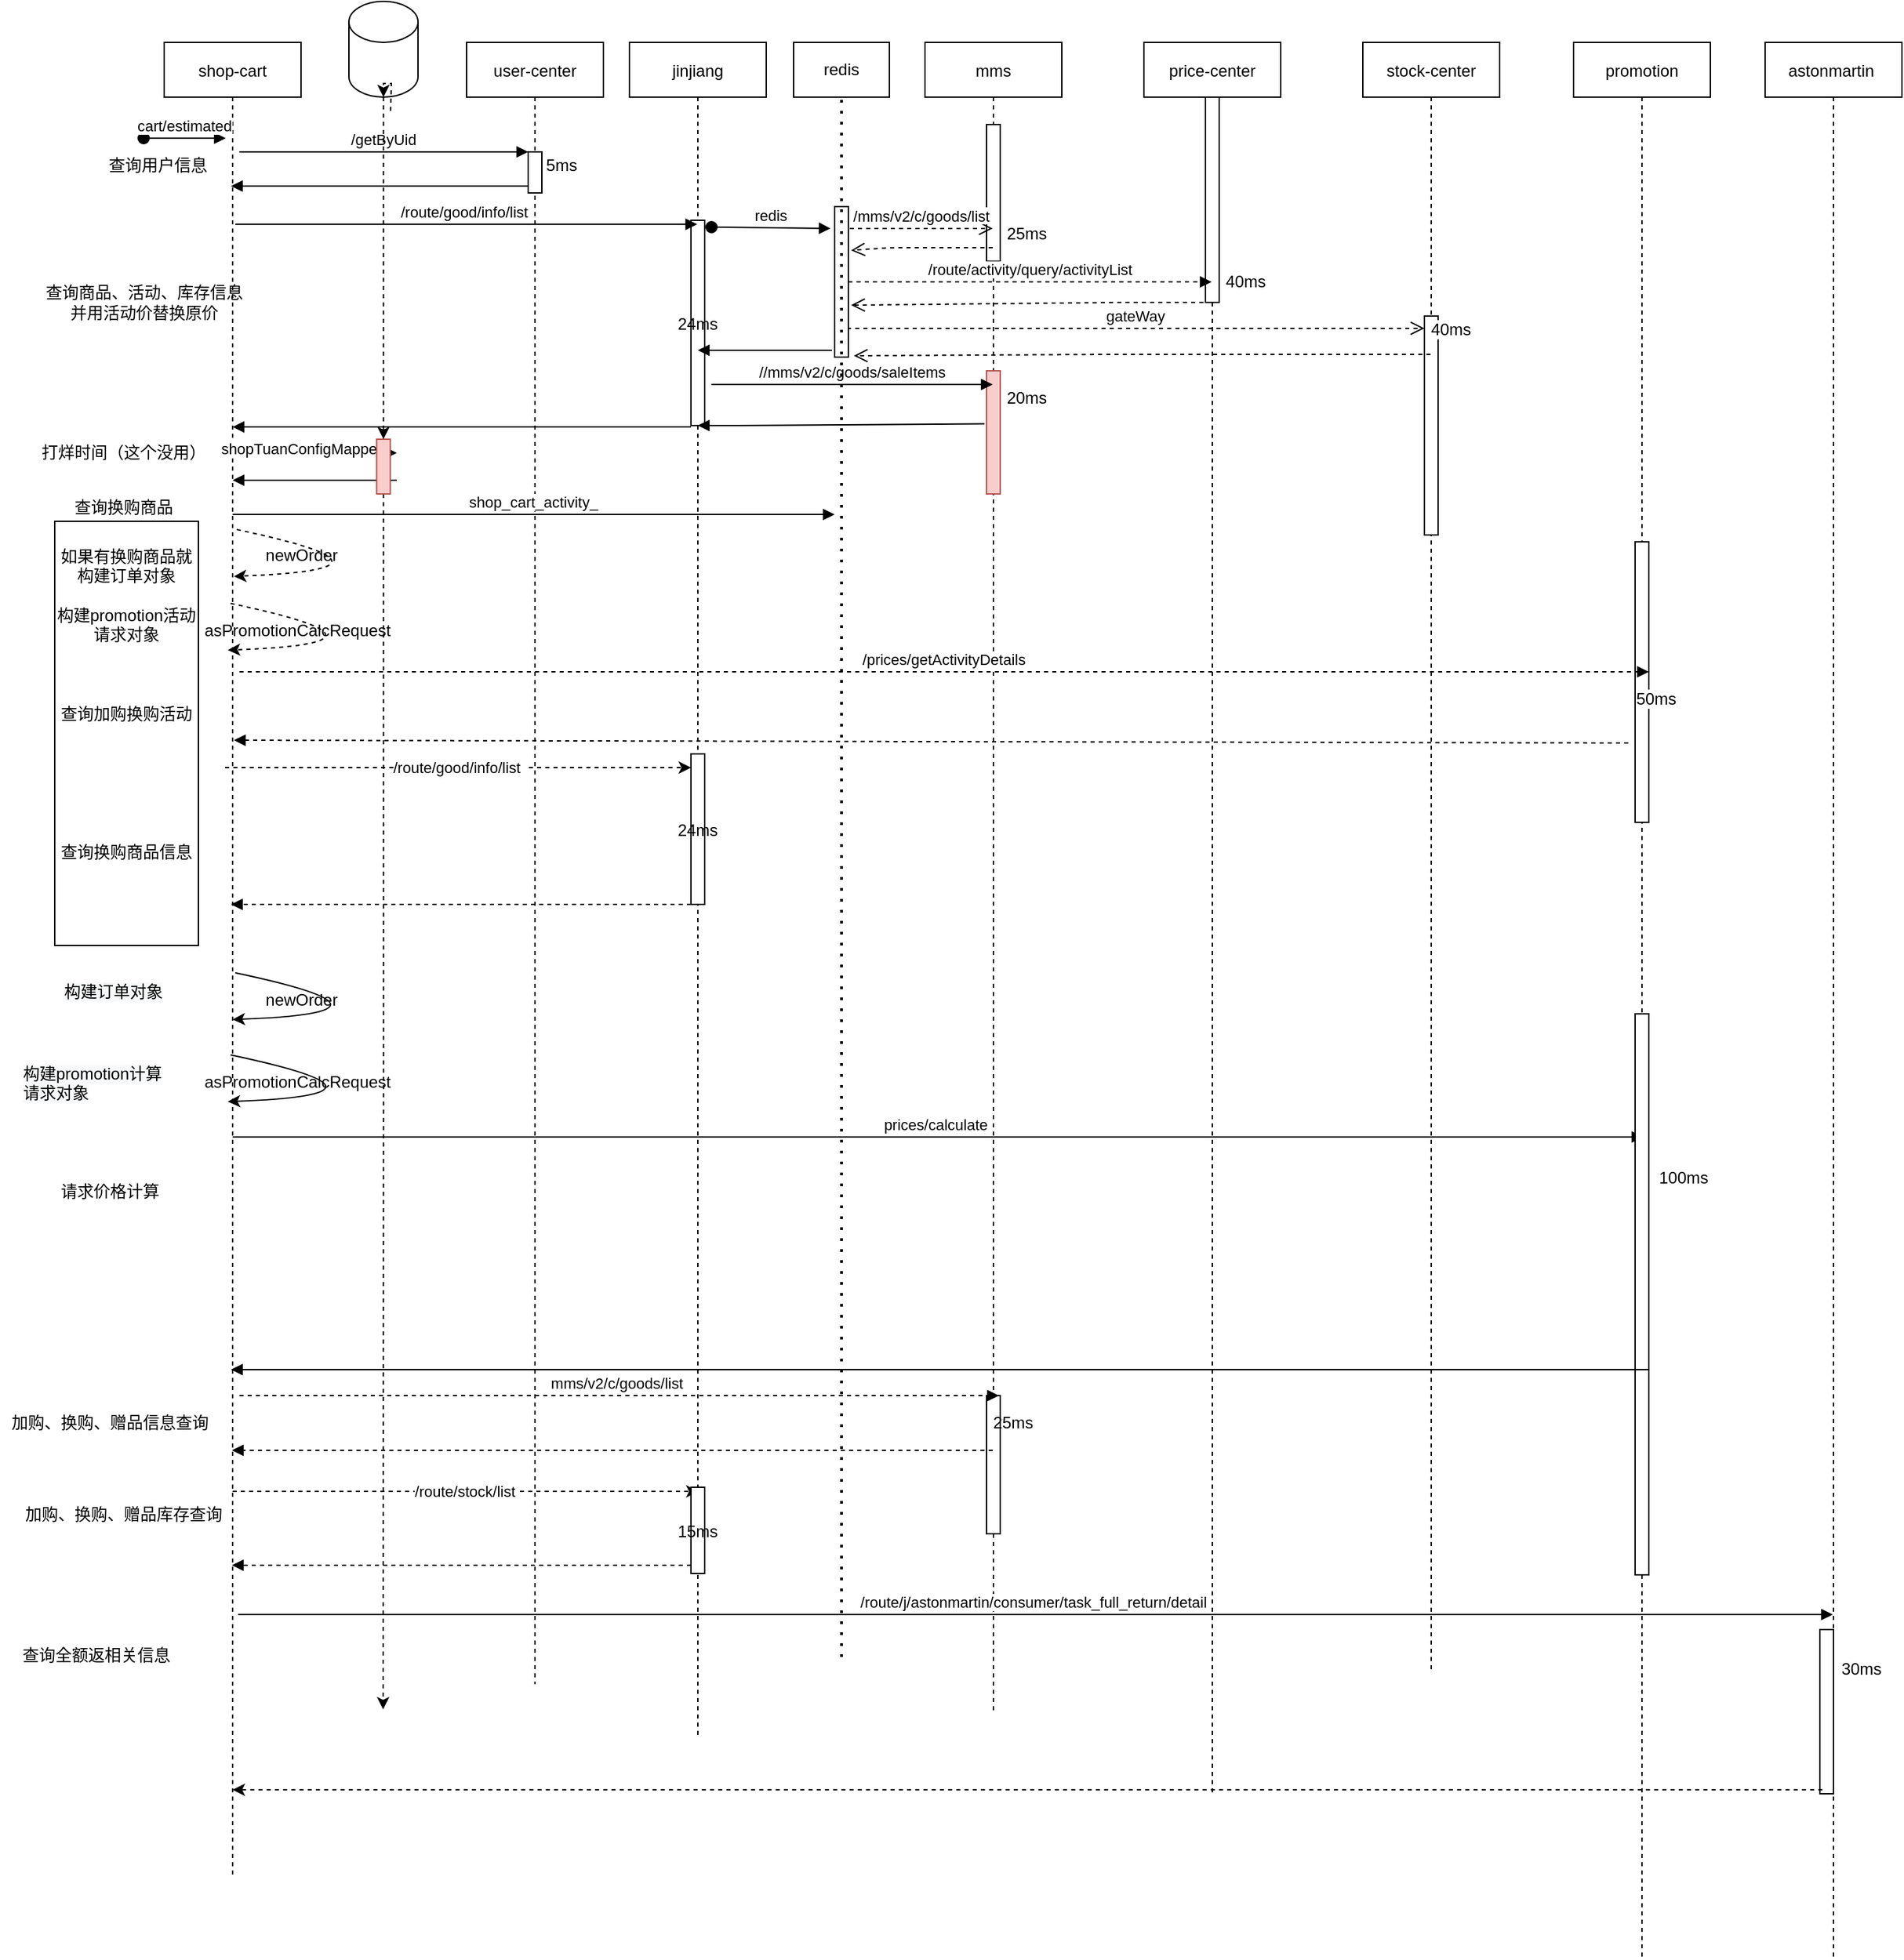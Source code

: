 <mxfile version="14.2.7" type="github">
  <diagram id="kgpKYQtTHZ0yAKxKKP6v" name="Page-1">
    <mxGraphModel dx="1892" dy="1228" grid="1" gridSize="10" guides="1" tooltips="1" connect="1" arrows="1" fold="1" page="1" pageScale="1" pageWidth="850" pageHeight="1100" math="0" shadow="0">
      <root>
        <mxCell id="0" />
        <mxCell id="1" parent="0" />
        <mxCell id="3nuBFxr9cyL0pnOWT2aG-1" value="shop-cart" style="shape=umlLifeline;perimeter=lifelinePerimeter;container=1;collapsible=0;recursiveResize=0;rounded=0;shadow=0;strokeWidth=1;" parent="1" vertex="1">
          <mxGeometry x="120" y="80" width="100" height="1340" as="geometry" />
        </mxCell>
        <mxCell id="3nuBFxr9cyL0pnOWT2aG-3" value="cart/estimated" style="verticalAlign=bottom;startArrow=oval;endArrow=block;startSize=8;shadow=0;strokeWidth=1;" parent="3nuBFxr9cyL0pnOWT2aG-1" edge="1">
          <mxGeometry relative="1" as="geometry">
            <mxPoint x="-15" y="70" as="sourcePoint" />
            <mxPoint x="45" y="70" as="targetPoint" />
          </mxGeometry>
        </mxCell>
        <mxCell id="3nuBFxr9cyL0pnOWT2aG-5" value="user-center" style="shape=umlLifeline;perimeter=lifelinePerimeter;container=1;collapsible=0;recursiveResize=0;rounded=0;shadow=0;strokeWidth=1;" parent="1" vertex="1">
          <mxGeometry x="341" y="80" width="100" height="1200" as="geometry" />
        </mxCell>
        <mxCell id="3nuBFxr9cyL0pnOWT2aG-6" value="" style="points=[];perimeter=orthogonalPerimeter;rounded=0;shadow=0;strokeWidth=1;" parent="3nuBFxr9cyL0pnOWT2aG-5" vertex="1">
          <mxGeometry x="45" y="80" width="10" height="30" as="geometry" />
        </mxCell>
        <mxCell id="3nuBFxr9cyL0pnOWT2aG-8" value="/getByUid" style="verticalAlign=bottom;endArrow=block;entryX=0;entryY=0;shadow=0;strokeWidth=1;" parent="1" target="3nuBFxr9cyL0pnOWT2aG-6" edge="1">
          <mxGeometry relative="1" as="geometry">
            <mxPoint x="175" y="160" as="sourcePoint" />
          </mxGeometry>
        </mxCell>
        <mxCell id="3nuBFxr9cyL0pnOWT2aG-9" value="" style="verticalAlign=bottom;endArrow=block;shadow=0;strokeWidth=1;" parent="1" edge="1">
          <mxGeometry relative="1" as="geometry">
            <mxPoint x="386" y="185" as="sourcePoint" />
            <mxPoint x="168.833" y="185" as="targetPoint" />
          </mxGeometry>
        </mxCell>
        <mxCell id="YWAVucUWXaYQgddrqx2p-1" value="jinjiang" style="shape=umlLifeline;perimeter=lifelinePerimeter;container=1;collapsible=0;recursiveResize=0;rounded=0;shadow=0;strokeWidth=1;" vertex="1" parent="1">
          <mxGeometry x="460" y="80" width="100" height="1240" as="geometry" />
        </mxCell>
        <mxCell id="YWAVucUWXaYQgddrqx2p-2" value="24ms" style="points=[];perimeter=orthogonalPerimeter;rounded=0;shadow=0;strokeWidth=1;" vertex="1" parent="YWAVucUWXaYQgddrqx2p-1">
          <mxGeometry x="45" y="130" width="10" height="150" as="geometry" />
        </mxCell>
        <mxCell id="YWAVucUWXaYQgddrqx2p-13" value="redis" style="verticalAlign=bottom;startArrow=oval;endArrow=block;startSize=8;shadow=0;strokeWidth=1;entryX=-0.3;entryY=0.145;entryDx=0;entryDy=0;entryPerimeter=0;" edge="1" parent="YWAVucUWXaYQgddrqx2p-1" target="YWAVucUWXaYQgddrqx2p-12">
          <mxGeometry relative="1" as="geometry">
            <mxPoint x="60" y="135" as="sourcePoint" />
            <mxPoint x="108" y="135" as="targetPoint" />
          </mxGeometry>
        </mxCell>
        <mxCell id="YWAVucUWXaYQgddrqx2p-5" value="/route/good/info/list " style="verticalAlign=bottom;endArrow=block;shadow=0;strokeWidth=1;exitX=0.52;exitY=0.23;exitDx=0;exitDy=0;exitPerimeter=0;" edge="1" parent="1">
          <mxGeometry relative="1" as="geometry">
            <mxPoint x="172" y="212.9" as="sourcePoint" />
            <mxPoint x="509.5" y="212.9" as="targetPoint" />
          </mxGeometry>
        </mxCell>
        <mxCell id="YWAVucUWXaYQgddrqx2p-6" value="" style="verticalAlign=bottom;endArrow=block;shadow=0;strokeWidth=1;exitX=0;exitY=1.007;exitDx=0;exitDy=0;exitPerimeter=0;" edge="1" parent="1" source="YWAVucUWXaYQgddrqx2p-2" target="3nuBFxr9cyL0pnOWT2aG-1">
          <mxGeometry relative="1" as="geometry">
            <mxPoint x="505.5" y="300" as="sourcePoint" />
            <mxPoint x="330" y="300" as="targetPoint" />
          </mxGeometry>
        </mxCell>
        <mxCell id="YWAVucUWXaYQgddrqx2p-8" value="mms" style="shape=umlLifeline;perimeter=lifelinePerimeter;container=1;collapsible=0;recursiveResize=0;rounded=0;shadow=0;strokeWidth=1;" vertex="1" parent="1">
          <mxGeometry x="676" y="80" width="100" height="1220" as="geometry" />
        </mxCell>
        <mxCell id="YWAVucUWXaYQgddrqx2p-9" value="" style="points=[];perimeter=orthogonalPerimeter;rounded=0;shadow=0;strokeWidth=1;" vertex="1" parent="YWAVucUWXaYQgddrqx2p-8">
          <mxGeometry x="45" y="60" width="10" height="100" as="geometry" />
        </mxCell>
        <mxCell id="YWAVucUWXaYQgddrqx2p-19" value="" style="points=[];perimeter=orthogonalPerimeter;rounded=0;shadow=0;strokeWidth=1;fillColor=#f8cecc;strokeColor=#b85450;" vertex="1" parent="YWAVucUWXaYQgddrqx2p-8">
          <mxGeometry x="45" y="240" width="10" height="90" as="geometry" />
        </mxCell>
        <mxCell id="YWAVucUWXaYQgddrqx2p-75" value="" style="points=[];perimeter=orthogonalPerimeter;rounded=0;shadow=0;strokeWidth=1;" vertex="1" parent="YWAVucUWXaYQgddrqx2p-8">
          <mxGeometry x="45" y="989" width="10" height="101" as="geometry" />
        </mxCell>
        <mxCell id="YWAVucUWXaYQgddrqx2p-15" value="/mms/v2/c/goods/list" style="verticalAlign=bottom;endArrow=open;dashed=1;endSize=8;shadow=0;strokeWidth=1;exitX=1.1;exitY=0.145;exitDx=0;exitDy=0;exitPerimeter=0;" edge="1" parent="1" source="YWAVucUWXaYQgddrqx2p-12" target="YWAVucUWXaYQgddrqx2p-8">
          <mxGeometry relative="1" as="geometry">
            <mxPoint x="679.5" y="214.5" as="targetPoint" />
            <mxPoint x="580" y="214.5" as="sourcePoint" />
          </mxGeometry>
        </mxCell>
        <mxCell id="YWAVucUWXaYQgddrqx2p-16" value="" style="verticalAlign=bottom;endArrow=block;shadow=0;strokeWidth=1;" edge="1" parent="1">
          <mxGeometry relative="1" as="geometry">
            <mxPoint x="608" y="305" as="sourcePoint" />
            <mxPoint x="510" y="305" as="targetPoint" />
          </mxGeometry>
        </mxCell>
        <mxCell id="YWAVucUWXaYQgddrqx2p-20" value="//mms/v2/c/goods/saleItems" style="verticalAlign=bottom;endArrow=block;shadow=0;strokeWidth=1;" edge="1" parent="1" target="YWAVucUWXaYQgddrqx2p-8">
          <mxGeometry relative="1" as="geometry">
            <mxPoint x="520" y="330" as="sourcePoint" />
            <mxPoint x="674.75" y="330" as="targetPoint" />
            <Array as="points">
              <mxPoint x="590" y="330" />
            </Array>
          </mxGeometry>
        </mxCell>
        <mxCell id="YWAVucUWXaYQgddrqx2p-21" value="" style="verticalAlign=bottom;endArrow=block;shadow=0;strokeWidth=1;exitX=-0.15;exitY=0.43;exitDx=0;exitDy=0;exitPerimeter=0;" edge="1" parent="1" source="YWAVucUWXaYQgddrqx2p-19" target="YWAVucUWXaYQgddrqx2p-1">
          <mxGeometry relative="1" as="geometry">
            <mxPoint x="670" y="290" as="sourcePoint" />
            <mxPoint x="620" y="290" as="targetPoint" />
            <Array as="points">
              <mxPoint x="550" y="360" />
            </Array>
          </mxGeometry>
        </mxCell>
        <mxCell id="YWAVucUWXaYQgddrqx2p-22" value="price-center" style="shape=umlLifeline;perimeter=lifelinePerimeter;container=1;collapsible=0;recursiveResize=0;rounded=0;shadow=0;strokeWidth=1;" vertex="1" parent="1">
          <mxGeometry x="836" y="80" width="100" height="1280" as="geometry" />
        </mxCell>
        <mxCell id="YWAVucUWXaYQgddrqx2p-23" value="" style="points=[];perimeter=orthogonalPerimeter;rounded=0;shadow=0;strokeWidth=1;" vertex="1" parent="YWAVucUWXaYQgddrqx2p-22">
          <mxGeometry x="45" y="40" width="10" height="150" as="geometry" />
        </mxCell>
        <mxCell id="YWAVucUWXaYQgddrqx2p-24" value="/route/activity/query/activityList" style="verticalAlign=bottom;endArrow=block;shadow=0;strokeWidth=1;dashed=1;" edge="1" parent="1" source="YWAVucUWXaYQgddrqx2p-12" target="YWAVucUWXaYQgddrqx2p-22">
          <mxGeometry relative="1" as="geometry">
            <mxPoint x="583" y="250" as="sourcePoint" />
            <mxPoint x="839.5" y="250" as="targetPoint" />
          </mxGeometry>
        </mxCell>
        <mxCell id="YWAVucUWXaYQgddrqx2p-26" value="" style="verticalAlign=bottom;endArrow=open;dashed=1;endSize=8;shadow=0;strokeWidth=1;entryX=1.2;entryY=0.291;entryDx=0;entryDy=0;entryPerimeter=0;" edge="1" parent="1" source="YWAVucUWXaYQgddrqx2p-8" target="YWAVucUWXaYQgddrqx2p-12">
          <mxGeometry relative="1" as="geometry">
            <mxPoint x="580" y="230" as="targetPoint" />
            <mxPoint x="672" y="230" as="sourcePoint" />
            <Array as="points">
              <mxPoint x="650" y="230" />
            </Array>
          </mxGeometry>
        </mxCell>
        <mxCell id="YWAVucUWXaYQgddrqx2p-27" value="" style="verticalAlign=bottom;endArrow=open;dashed=1;endSize=8;shadow=0;strokeWidth=1;entryX=1.2;entryY=0.655;entryDx=0;entryDy=0;entryPerimeter=0;" edge="1" parent="1" source="YWAVucUWXaYQgddrqx2p-22" target="YWAVucUWXaYQgddrqx2p-12">
          <mxGeometry relative="1" as="geometry">
            <mxPoint x="750" y="270" as="targetPoint" />
            <mxPoint x="842" y="270" as="sourcePoint" />
            <Array as="points">
              <mxPoint x="820" y="270" />
            </Array>
          </mxGeometry>
        </mxCell>
        <mxCell id="YWAVucUWXaYQgddrqx2p-28" value="stock-center" style="shape=umlLifeline;perimeter=lifelinePerimeter;container=1;collapsible=0;recursiveResize=0;rounded=0;shadow=0;strokeWidth=1;" vertex="1" parent="1">
          <mxGeometry x="996" y="80" width="100" height="1190" as="geometry" />
        </mxCell>
        <mxCell id="YWAVucUWXaYQgddrqx2p-30" value="" style="verticalAlign=bottom;endArrow=open;dashed=1;endSize=8;shadow=0;strokeWidth=1;" edge="1" parent="1" source="YWAVucUWXaYQgddrqx2p-29" target="YWAVucUWXaYQgddrqx2p-28">
          <mxGeometry relative="1" as="geometry">
            <mxPoint x="725.5" y="290" as="targetPoint" />
            <mxPoint x="626" y="290" as="sourcePoint" />
          </mxGeometry>
        </mxCell>
        <mxCell id="YWAVucUWXaYQgddrqx2p-29" value="" style="points=[];perimeter=orthogonalPerimeter;rounded=0;shadow=0;strokeWidth=1;" vertex="1" parent="1">
          <mxGeometry x="1041" y="280" width="10" height="160" as="geometry" />
        </mxCell>
        <mxCell id="YWAVucUWXaYQgddrqx2p-31" value="gateWay" style="verticalAlign=bottom;endArrow=open;dashed=1;endSize=8;shadow=0;strokeWidth=1;exitX=0.9;exitY=0.809;exitDx=0;exitDy=0;exitPerimeter=0;" edge="1" parent="1" source="YWAVucUWXaYQgddrqx2p-12" target="YWAVucUWXaYQgddrqx2p-29">
          <mxGeometry relative="1" as="geometry">
            <mxPoint x="999.5" y="290" as="targetPoint" />
            <mxPoint x="580" y="290" as="sourcePoint" />
          </mxGeometry>
        </mxCell>
        <mxCell id="YWAVucUWXaYQgddrqx2p-32" value="" style="verticalAlign=bottom;endArrow=open;dashed=1;endSize=8;shadow=0;strokeWidth=1;entryX=1.4;entryY=0.991;entryDx=0;entryDy=0;entryPerimeter=0;" edge="1" parent="1" source="YWAVucUWXaYQgddrqx2p-28" target="YWAVucUWXaYQgddrqx2p-12">
          <mxGeometry relative="1" as="geometry">
            <mxPoint x="580" y="310.0" as="targetPoint" />
            <mxPoint x="840" y="307.95" as="sourcePoint" />
            <Array as="points">
              <mxPoint x="818" y="307.95" />
            </Array>
          </mxGeometry>
        </mxCell>
        <mxCell id="YWAVucUWXaYQgddrqx2p-12" value="" style="points=[];perimeter=orthogonalPerimeter;rounded=0;shadow=0;strokeWidth=1;" vertex="1" parent="1">
          <mxGeometry x="610" y="200" width="10" height="110" as="geometry" />
        </mxCell>
        <mxCell id="YWAVucUWXaYQgddrqx2p-36" value="redis" style="whiteSpace=wrap;html=1;" vertex="1" parent="1">
          <mxGeometry x="580" y="80" width="70" height="40" as="geometry" />
        </mxCell>
        <mxCell id="YWAVucUWXaYQgddrqx2p-37" value="" style="endArrow=none;dashed=1;html=1;dashPattern=1 3;strokeWidth=2;entryX=0.5;entryY=1;entryDx=0;entryDy=0;" edge="1" parent="1" target="YWAVucUWXaYQgddrqx2p-36">
          <mxGeometry width="50" height="50" relative="1" as="geometry">
            <mxPoint x="615" y="1260" as="sourcePoint" />
            <mxPoint x="550" y="250" as="targetPoint" />
          </mxGeometry>
        </mxCell>
        <mxCell id="YWAVucUWXaYQgddrqx2p-38" value="shop_cart_activity_" style="verticalAlign=bottom;endArrow=block;shadow=0;strokeWidth=1;" edge="1" parent="1">
          <mxGeometry relative="1" as="geometry">
            <mxPoint x="170" y="425" as="sourcePoint" />
            <mxPoint x="610" y="425" as="targetPoint" />
          </mxGeometry>
        </mxCell>
        <mxCell id="YWAVucUWXaYQgddrqx2p-39" value="" style="curved=1;endArrow=classic;html=1;dashed=1;exitX=0.53;exitY=0.609;exitDx=0;exitDy=0;exitPerimeter=0;entryX=0.51;entryY=0.67;entryDx=0;entryDy=0;entryPerimeter=0;" edge="1" parent="1">
          <mxGeometry width="50" height="50" relative="1" as="geometry">
            <mxPoint x="173" y="436.04" as="sourcePoint" />
            <mxPoint x="171" y="470.2" as="targetPoint" />
            <Array as="points">
              <mxPoint x="310" y="465" />
            </Array>
          </mxGeometry>
        </mxCell>
        <mxCell id="YWAVucUWXaYQgddrqx2p-40" value="&lt;div&gt;newOrder&lt;/div&gt;" style="text;html=1;align=center;verticalAlign=middle;resizable=0;points=[];autosize=1;" vertex="1" parent="1">
          <mxGeometry x="185" y="445" width="70" height="20" as="geometry" />
        </mxCell>
        <mxCell id="YWAVucUWXaYQgddrqx2p-41" value="" style="curved=1;endArrow=classic;html=1;dashed=1;exitX=0.53;exitY=0.609;exitDx=0;exitDy=0;exitPerimeter=0;entryX=0.51;entryY=0.67;entryDx=0;entryDy=0;entryPerimeter=0;" edge="1" parent="1">
          <mxGeometry width="50" height="50" relative="1" as="geometry">
            <mxPoint x="168.5" y="490.0" as="sourcePoint" />
            <mxPoint x="166.5" y="524.16" as="targetPoint" />
            <Array as="points">
              <mxPoint x="305.5" y="518.96" />
            </Array>
          </mxGeometry>
        </mxCell>
        <mxCell id="YWAVucUWXaYQgddrqx2p-42" value="&lt;div&gt;asPromotionCalcRequest&lt;/div&gt;" style="text;html=1;align=center;verticalAlign=middle;resizable=0;points=[];autosize=1;" vertex="1" parent="1">
          <mxGeometry x="141.5" y="500" width="150" height="20" as="geometry" />
        </mxCell>
        <mxCell id="YWAVucUWXaYQgddrqx2p-43" value="promotion" style="shape=umlLifeline;perimeter=lifelinePerimeter;container=1;collapsible=0;recursiveResize=0;rounded=0;shadow=0;strokeWidth=1;" vertex="1" parent="1">
          <mxGeometry x="1150" y="80" width="100" height="1400" as="geometry" />
        </mxCell>
        <mxCell id="YWAVucUWXaYQgddrqx2p-45" value="" style="points=[];perimeter=orthogonalPerimeter;rounded=0;shadow=0;strokeWidth=1;" vertex="1" parent="YWAVucUWXaYQgddrqx2p-43">
          <mxGeometry x="45" y="365" width="10" height="205" as="geometry" />
        </mxCell>
        <mxCell id="YWAVucUWXaYQgddrqx2p-48" value="/prices/getActivityDetails" style="verticalAlign=bottom;endArrow=block;shadow=0;strokeWidth=1;dashed=1;" edge="1" parent="1">
          <mxGeometry relative="1" as="geometry">
            <mxPoint x="175" y="540" as="sourcePoint" />
            <mxPoint x="1205" y="540" as="targetPoint" />
          </mxGeometry>
        </mxCell>
        <mxCell id="YWAVucUWXaYQgddrqx2p-51" style="edgeStyle=orthogonalEdgeStyle;rounded=0;orthogonalLoop=1;jettySize=auto;html=1;dashed=1;exitX=0.5;exitY=1;exitDx=0;exitDy=0;" edge="1" parent="1" source="YWAVucUWXaYQgddrqx2p-57">
          <mxGeometry relative="1" as="geometry">
            <mxPoint x="280" y="1298.333" as="targetPoint" />
            <mxPoint x="295" y="310" as="sourcePoint" />
          </mxGeometry>
        </mxCell>
        <mxCell id="YWAVucUWXaYQgddrqx2p-52" value="" style="endArrow=classic;html=1;" edge="1" parent="1" source="3nuBFxr9cyL0pnOWT2aG-1">
          <mxGeometry width="50" height="50" relative="1" as="geometry">
            <mxPoint x="310" y="430" as="sourcePoint" />
            <mxPoint x="290" y="380" as="targetPoint" />
          </mxGeometry>
        </mxCell>
        <mxCell id="YWAVucUWXaYQgddrqx2p-87" value="shopTuanConfigMapper" style="edgeLabel;html=1;align=center;verticalAlign=middle;resizable=0;points=[];" vertex="1" connectable="0" parent="YWAVucUWXaYQgddrqx2p-52">
          <mxGeometry x="-0.166" y="3" relative="1" as="geometry">
            <mxPoint as="offset" />
          </mxGeometry>
        </mxCell>
        <mxCell id="YWAVucUWXaYQgddrqx2p-53" value="" style="verticalAlign=bottom;endArrow=block;shadow=0;strokeWidth=1;" edge="1" parent="1">
          <mxGeometry relative="1" as="geometry">
            <mxPoint x="290" y="400" as="sourcePoint" />
            <mxPoint x="170" y="400.0" as="targetPoint" />
          </mxGeometry>
        </mxCell>
        <mxCell id="YWAVucUWXaYQgddrqx2p-54" value="" style="shape=cylinder3;whiteSpace=wrap;html=1;boundedLbl=1;backgroundOutline=1;size=15;" vertex="1" parent="1">
          <mxGeometry x="255" y="50" width="50.5" height="70" as="geometry" />
        </mxCell>
        <mxCell id="YWAVucUWXaYQgddrqx2p-55" style="edgeStyle=orthogonalEdgeStyle;rounded=0;orthogonalLoop=1;jettySize=auto;html=1;dashed=1;exitX=0.5;exitY=1;exitDx=0;exitDy=0;" edge="1" parent="1" target="YWAVucUWXaYQgddrqx2p-54">
          <mxGeometry relative="1" as="geometry">
            <mxPoint x="286" y="820" as="targetPoint" />
            <mxPoint x="285.5" y="130" as="sourcePoint" />
          </mxGeometry>
        </mxCell>
        <mxCell id="YWAVucUWXaYQgddrqx2p-57" value="" style="rounded=0;whiteSpace=wrap;html=1;fillColor=#f8cecc;strokeColor=#b85450;" vertex="1" parent="1">
          <mxGeometry x="275.25" y="370" width="10" height="40" as="geometry" />
        </mxCell>
        <mxCell id="YWAVucUWXaYQgddrqx2p-58" style="edgeStyle=orthogonalEdgeStyle;rounded=0;orthogonalLoop=1;jettySize=auto;html=1;dashed=1;exitX=0.5;exitY=1;exitDx=0;exitDy=0;" edge="1" parent="1" source="YWAVucUWXaYQgddrqx2p-54" target="YWAVucUWXaYQgddrqx2p-57">
          <mxGeometry relative="1" as="geometry">
            <mxPoint x="280" y="820" as="targetPoint" />
            <mxPoint x="280.25" y="120" as="sourcePoint" />
          </mxGeometry>
        </mxCell>
        <mxCell id="YWAVucUWXaYQgddrqx2p-60" value="" style="verticalAlign=bottom;endArrow=block;shadow=0;strokeWidth=1;dashed=1;" edge="1" parent="1">
          <mxGeometry relative="1" as="geometry">
            <mxPoint x="1190" y="592" as="sourcePoint" />
            <mxPoint x="171" y="590" as="targetPoint" />
          </mxGeometry>
        </mxCell>
        <mxCell id="YWAVucUWXaYQgddrqx2p-63" value="" style="curved=1;endArrow=classic;html=1;exitX=0.53;exitY=0.609;exitDx=0;exitDy=0;exitPerimeter=0;entryX=0.51;entryY=0.67;entryDx=0;entryDy=0;entryPerimeter=0;" edge="1" parent="1">
          <mxGeometry width="50" height="50" relative="1" as="geometry">
            <mxPoint x="172" y="760" as="sourcePoint" />
            <mxPoint x="170" y="794.16" as="targetPoint" />
            <Array as="points">
              <mxPoint x="309" y="788.96" />
            </Array>
          </mxGeometry>
        </mxCell>
        <mxCell id="YWAVucUWXaYQgddrqx2p-66" value="newOrder" style="text;html=1;align=center;verticalAlign=middle;resizable=0;points=[];autosize=1;" vertex="1" parent="1">
          <mxGeometry x="185" y="770" width="70" height="20" as="geometry" />
        </mxCell>
        <mxCell id="YWAVucUWXaYQgddrqx2p-67" value="" style="curved=1;endArrow=classic;html=1;exitX=0.53;exitY=0.609;exitDx=0;exitDy=0;exitPerimeter=0;entryX=0.51;entryY=0.67;entryDx=0;entryDy=0;entryPerimeter=0;" edge="1" parent="1">
          <mxGeometry width="50" height="50" relative="1" as="geometry">
            <mxPoint x="168.5" y="820" as="sourcePoint" />
            <mxPoint x="166.5" y="854.16" as="targetPoint" />
            <Array as="points">
              <mxPoint x="305.5" y="848.96" />
            </Array>
          </mxGeometry>
        </mxCell>
        <mxCell id="YWAVucUWXaYQgddrqx2p-68" value="&lt;div&gt;asPromotionCalcRequest&lt;/div&gt;" style="text;html=1;align=center;verticalAlign=middle;resizable=0;points=[];autosize=1;" vertex="1" parent="1">
          <mxGeometry x="141.5" y="830" width="150" height="20" as="geometry" />
        </mxCell>
        <mxCell id="YWAVucUWXaYQgddrqx2p-69" value="&lt;span style=&quot;font-size: 11px&quot;&gt;/route/good/info/list&amp;nbsp;&lt;/span&gt;" style="endArrow=classic;html=1;dashed=1;" edge="1" parent="1">
          <mxGeometry width="50" height="50" relative="1" as="geometry">
            <mxPoint x="164.5" y="610" as="sourcePoint" />
            <mxPoint x="505" y="610" as="targetPoint" />
          </mxGeometry>
        </mxCell>
        <mxCell id="YWAVucUWXaYQgddrqx2p-70" value="prices/calculate " style="verticalAlign=bottom;endArrow=block;shadow=0;strokeWidth=1;" edge="1" parent="1">
          <mxGeometry relative="1" as="geometry">
            <mxPoint x="170" y="880" as="sourcePoint" />
            <mxPoint x="1201" y="880" as="targetPoint" />
          </mxGeometry>
        </mxCell>
        <mxCell id="YWAVucUWXaYQgddrqx2p-71" value="" style="points=[];perimeter=orthogonalPerimeter;rounded=0;shadow=0;strokeWidth=1;" vertex="1" parent="1">
          <mxGeometry x="1195" y="790" width="10" height="410" as="geometry" />
        </mxCell>
        <mxCell id="YWAVucUWXaYQgddrqx2p-73" value="" style="verticalAlign=bottom;endArrow=block;shadow=0;strokeWidth=1;exitX=0.2;exitY=1;exitDx=0;exitDy=0;exitPerimeter=0;" edge="1" parent="1">
          <mxGeometry relative="1" as="geometry">
            <mxPoint x="1205" y="1050" as="sourcePoint" />
            <mxPoint x="168.833" y="1050" as="targetPoint" />
            <Array as="points">
              <mxPoint x="1032" y="1050" />
            </Array>
          </mxGeometry>
        </mxCell>
        <mxCell id="YWAVucUWXaYQgddrqx2p-74" value="mms/v2/c/goods/list " style="verticalAlign=bottom;endArrow=block;shadow=0;strokeWidth=1;dashed=1;" edge="1" parent="1">
          <mxGeometry relative="1" as="geometry">
            <mxPoint x="175" y="1069" as="sourcePoint" />
            <mxPoint x="730" y="1069" as="targetPoint" />
          </mxGeometry>
        </mxCell>
        <mxCell id="YWAVucUWXaYQgddrqx2p-76" value="" style="verticalAlign=bottom;endArrow=block;shadow=0;strokeWidth=1;dashed=1;" edge="1" parent="1">
          <mxGeometry relative="1" as="geometry">
            <mxPoint x="725.5" y="1109" as="sourcePoint" />
            <mxPoint x="169.5" y="1109" as="targetPoint" />
          </mxGeometry>
        </mxCell>
        <mxCell id="YWAVucUWXaYQgddrqx2p-77" value="&lt;span style=&quot;font-size: 11px&quot;&gt;/route/stock/list&amp;nbsp;&lt;/span&gt;" style="endArrow=classic;html=1;dashed=1;" edge="1" parent="1">
          <mxGeometry width="50" height="50" relative="1" as="geometry">
            <mxPoint x="170" y="1139" as="sourcePoint" />
            <mxPoint x="510.5" y="1139" as="targetPoint" />
          </mxGeometry>
        </mxCell>
        <mxCell id="YWAVucUWXaYQgddrqx2p-78" value="15ms" style="points=[];perimeter=orthogonalPerimeter;rounded=0;shadow=0;strokeWidth=1;" vertex="1" parent="1">
          <mxGeometry x="505" y="1136" width="10" height="63" as="geometry" />
        </mxCell>
        <mxCell id="YWAVucUWXaYQgddrqx2p-80" value="" style="verticalAlign=bottom;endArrow=block;shadow=0;strokeWidth=1;exitX=0;exitY=1.007;exitDx=0;exitDy=0;exitPerimeter=0;dashed=1;" edge="1" parent="1">
          <mxGeometry relative="1" as="geometry">
            <mxPoint x="505" y="1193" as="sourcePoint" />
            <mxPoint x="169.5" y="1193" as="targetPoint" />
          </mxGeometry>
        </mxCell>
        <mxCell id="YWAVucUWXaYQgddrqx2p-81" value="24ms" style="points=[];perimeter=orthogonalPerimeter;rounded=0;shadow=0;strokeWidth=1;" vertex="1" parent="1">
          <mxGeometry x="505" y="600" width="10" height="110" as="geometry" />
        </mxCell>
        <mxCell id="YWAVucUWXaYQgddrqx2p-83" value="" style="verticalAlign=bottom;endArrow=block;shadow=0;strokeWidth=1;exitX=0;exitY=1.007;exitDx=0;exitDy=0;exitPerimeter=0;dashed=1;" edge="1" parent="1">
          <mxGeometry relative="1" as="geometry">
            <mxPoint x="505" y="710" as="sourcePoint" />
            <mxPoint x="168.833" y="710" as="targetPoint" />
          </mxGeometry>
        </mxCell>
        <mxCell id="YWAVucUWXaYQgddrqx2p-85" value="查询用户信息" style="text;html=1;align=center;verticalAlign=middle;resizable=0;points=[];autosize=1;" vertex="1" parent="1">
          <mxGeometry x="70" y="160" width="90" height="20" as="geometry" />
        </mxCell>
        <mxCell id="YWAVucUWXaYQgddrqx2p-86" value="查询商品、活动、库存信息&lt;br&gt;并用活动价替换原价" style="text;html=1;align=center;verticalAlign=middle;resizable=0;points=[];autosize=1;" vertex="1" parent="1">
          <mxGeometry x="25" y="255" width="160" height="30" as="geometry" />
        </mxCell>
        <mxCell id="YWAVucUWXaYQgddrqx2p-88" value="打烊时间（这个没用）" style="text;html=1;align=center;verticalAlign=middle;resizable=0;points=[];autosize=1;" vertex="1" parent="1">
          <mxGeometry x="20" y="370" width="140" height="20" as="geometry" />
        </mxCell>
        <mxCell id="YWAVucUWXaYQgddrqx2p-89" value="查询换购商品" style="text;html=1;align=center;verticalAlign=middle;resizable=0;points=[];autosize=1;" vertex="1" parent="1">
          <mxGeometry x="45" y="410" width="90" height="20" as="geometry" />
        </mxCell>
        <mxCell id="YWAVucUWXaYQgddrqx2p-93" value="如果有换购商品就构建订单对象&lt;br&gt;&lt;br&gt;构建promotion活动请求对象&lt;br&gt;&lt;br&gt;&lt;br&gt;&lt;br&gt;查询加购换购活动&lt;br&gt;&lt;br&gt;&lt;br&gt;&lt;br&gt;&lt;br&gt;&lt;br&gt;&lt;br&gt;查询换购商品信息&lt;br&gt;&lt;br&gt;&lt;br&gt;&lt;br&gt;" style="rounded=0;whiteSpace=wrap;html=1;" vertex="1" parent="1">
          <mxGeometry x="40" y="430" width="105" height="310" as="geometry" />
        </mxCell>
        <mxCell id="YWAVucUWXaYQgddrqx2p-95" value="astonmartin " style="shape=umlLifeline;perimeter=lifelinePerimeter;container=1;collapsible=0;recursiveResize=0;rounded=0;shadow=0;strokeWidth=1;" vertex="1" parent="1">
          <mxGeometry x="1290" y="80" width="100" height="1400" as="geometry" />
        </mxCell>
        <mxCell id="YWAVucUWXaYQgddrqx2p-97" value="" style="points=[];perimeter=orthogonalPerimeter;rounded=0;shadow=0;strokeWidth=1;" vertex="1" parent="YWAVucUWXaYQgddrqx2p-95">
          <mxGeometry x="40" y="1160" width="10" height="120" as="geometry" />
        </mxCell>
        <mxCell id="YWAVucUWXaYQgddrqx2p-96" value="/route/j/astonmartin/consumer/task_full_return/detail " style="verticalAlign=bottom;endArrow=block;shadow=0;strokeWidth=1;" edge="1" parent="1">
          <mxGeometry relative="1" as="geometry">
            <mxPoint x="174" y="1229" as="sourcePoint" />
            <mxPoint x="1339.5" y="1229" as="targetPoint" />
          </mxGeometry>
        </mxCell>
        <mxCell id="YWAVucUWXaYQgddrqx2p-100" value="&lt;meta charset=&quot;utf-8&quot;&gt;&lt;span style=&quot;color: rgb(0, 0, 0); font-family: helvetica; font-size: 12px; font-style: normal; font-weight: 400; letter-spacing: normal; text-align: center; text-indent: 0px; text-transform: none; word-spacing: 0px; background-color: rgb(248, 249, 250); display: inline; float: none;&quot;&gt;构建订单对象&lt;/span&gt;" style="text;whiteSpace=wrap;html=1;" vertex="1" parent="1">
          <mxGeometry x="45" y="760" width="100" height="30" as="geometry" />
        </mxCell>
        <mxCell id="YWAVucUWXaYQgddrqx2p-101" value="&lt;span style=&quot;color: rgb(0 , 0 , 0) ; font-family: &amp;#34;helvetica&amp;#34; ; font-size: 12px ; font-style: normal ; font-weight: 400 ; letter-spacing: normal ; text-align: center ; text-indent: 0px ; text-transform: none ; word-spacing: 0px ; background-color: rgb(248 , 249 , 250) ; display: inline ; float: none&quot;&gt;构建promotion计算&lt;br&gt;请求对象&lt;/span&gt;" style="text;whiteSpace=wrap;html=1;" vertex="1" parent="1">
          <mxGeometry x="15" y="820" width="170" height="30" as="geometry" />
        </mxCell>
        <mxCell id="YWAVucUWXaYQgddrqx2p-102" value="请求价格计算" style="text;html=1;align=center;verticalAlign=middle;resizable=0;points=[];autosize=1;" vertex="1" parent="1">
          <mxGeometry x="35" y="910" width="90" height="20" as="geometry" />
        </mxCell>
        <mxCell id="YWAVucUWXaYQgddrqx2p-104" value="加购、换购、赠品信息查询" style="text;html=1;align=center;verticalAlign=middle;resizable=0;points=[];autosize=1;" vertex="1" parent="1">
          <mxGeometry y="1079" width="160" height="20" as="geometry" />
        </mxCell>
        <mxCell id="YWAVucUWXaYQgddrqx2p-105" value="加购、换购、赠品库存查询" style="text;html=1;align=center;verticalAlign=middle;resizable=0;points=[];autosize=1;" vertex="1" parent="1">
          <mxGeometry x="10" y="1146" width="160" height="20" as="geometry" />
        </mxCell>
        <mxCell id="YWAVucUWXaYQgddrqx2p-106" value="查询全额返相关信息" style="text;html=1;align=center;verticalAlign=middle;resizable=0;points=[];autosize=1;" vertex="1" parent="1">
          <mxGeometry x="10" y="1249" width="120" height="20" as="geometry" />
        </mxCell>
        <mxCell id="YWAVucUWXaYQgddrqx2p-107" value="&lt;span style=&quot;font-family: , , &amp;#34;pingfang sc&amp;#34; , &amp;#34;helvetica&amp;#34; , &amp;#34;tahoma&amp;#34; , &amp;#34;arial&amp;#34; , &amp;#34;hiragino sans gb&amp;#34; , &amp;#34;microsoft yahei&amp;#34; , &amp;#34;simsun&amp;#34; , &amp;#34;heiti&amp;#34; , sans-serif ; text-align: left ; background-color: rgb(255 , 255 , 255)&quot;&gt;25ms&lt;/span&gt;" style="text;html=1;align=center;verticalAlign=middle;resizable=0;points=[];autosize=1;" vertex="1" parent="1">
          <mxGeometry x="730" y="210" width="40" height="20" as="geometry" />
        </mxCell>
        <mxCell id="YWAVucUWXaYQgddrqx2p-108" value="&lt;span style=&quot;font-family: , , &amp;#34;pingfang sc&amp;#34; , &amp;#34;helvetica&amp;#34; , &amp;#34;tahoma&amp;#34; , &amp;#34;arial&amp;#34; , &amp;#34;hiragino sans gb&amp;#34; , &amp;#34;microsoft yahei&amp;#34; , &amp;#34;simsun&amp;#34; , &amp;#34;heiti&amp;#34; , sans-serif ; text-align: right ; background-color: rgb(255 , 255 , 255)&quot;&gt;20ms&lt;/span&gt;" style="text;html=1;align=center;verticalAlign=middle;resizable=0;points=[];autosize=1;" vertex="1" parent="1">
          <mxGeometry x="730" y="330" width="40" height="20" as="geometry" />
        </mxCell>
        <mxCell id="YWAVucUWXaYQgddrqx2p-109" value="&lt;span style=&quot;font-family: , , &amp;#34;pingfang sc&amp;#34; , &amp;#34;helvetica&amp;#34; , &amp;#34;tahoma&amp;#34; , &amp;#34;arial&amp;#34; , &amp;#34;hiragino sans gb&amp;#34; , &amp;#34;microsoft yahei&amp;#34; , &amp;#34;simsun&amp;#34; , &amp;#34;heiti&amp;#34; , sans-serif ; text-align: right ; background-color: rgb(255 , 255 , 255)&quot;&gt;40ms&lt;/span&gt;" style="text;html=1;align=center;verticalAlign=middle;resizable=0;points=[];autosize=1;" vertex="1" parent="1">
          <mxGeometry x="890" y="245" width="40" height="20" as="geometry" />
        </mxCell>
        <mxCell id="YWAVucUWXaYQgddrqx2p-110" value="&lt;span style=&quot;text-align: right ; background-color: rgb(255 , 255 , 255)&quot;&gt;40ms&lt;/span&gt;" style="text;html=1;align=center;verticalAlign=middle;resizable=0;points=[];autosize=1;" vertex="1" parent="1">
          <mxGeometry x="1040" y="280" width="40" height="20" as="geometry" />
        </mxCell>
        <mxCell id="YWAVucUWXaYQgddrqx2p-111" value="&lt;span style=&quot;text-align: right ; background-color: rgb(255 , 255 , 255)&quot;&gt;5ms&lt;/span&gt;" style="text;html=1;align=center;verticalAlign=middle;resizable=0;points=[];autosize=1;" vertex="1" parent="1">
          <mxGeometry x="390" y="160" width="40" height="20" as="geometry" />
        </mxCell>
        <mxCell id="YWAVucUWXaYQgddrqx2p-112" value="&lt;span style=&quot;font-family: , , &amp;#34;pingfang sc&amp;#34; , &amp;#34;helvetica&amp;#34; , &amp;#34;tahoma&amp;#34; , &amp;#34;arial&amp;#34; , &amp;#34;hiragino sans gb&amp;#34; , &amp;#34;microsoft yahei&amp;#34; , &amp;#34;simsun&amp;#34; , &amp;#34;heiti&amp;#34; , sans-serif ; text-align: left ; background-color: rgb(255 , 255 , 255)&quot;&gt;50ms&lt;/span&gt;" style="text;html=1;align=center;verticalAlign=middle;resizable=0;points=[];autosize=1;" vertex="1" parent="1">
          <mxGeometry x="1190" y="550" width="40" height="20" as="geometry" />
        </mxCell>
        <mxCell id="YWAVucUWXaYQgddrqx2p-113" value="25ms" style="text;html=1;align=center;verticalAlign=middle;resizable=0;points=[];autosize=1;" vertex="1" parent="1">
          <mxGeometry x="720" y="1079" width="40" height="20" as="geometry" />
        </mxCell>
        <mxCell id="YWAVucUWXaYQgddrqx2p-114" value="100ms" style="text;html=1;align=center;verticalAlign=middle;resizable=0;points=[];autosize=1;" vertex="1" parent="1">
          <mxGeometry x="1205" y="900" width="50" height="20" as="geometry" />
        </mxCell>
        <mxCell id="YWAVucUWXaYQgddrqx2p-115" value="&lt;span style=&quot;font-family: , , &amp;#34;pingfang sc&amp;#34; , &amp;#34;helvetica&amp;#34; , &amp;#34;tahoma&amp;#34; , &amp;#34;arial&amp;#34; , &amp;#34;hiragino sans gb&amp;#34; , &amp;#34;microsoft yahei&amp;#34; , &amp;#34;simsun&amp;#34; , &amp;#34;heiti&amp;#34; , sans-serif ; text-align: left ; background-color: rgb(255 , 255 , 255)&quot;&gt;30ms&lt;/span&gt;" style="text;html=1;align=center;verticalAlign=middle;resizable=0;points=[];autosize=1;" vertex="1" parent="1">
          <mxGeometry x="1340" y="1259" width="40" height="20" as="geometry" />
        </mxCell>
        <mxCell id="YWAVucUWXaYQgddrqx2p-116" value="" style="endArrow=classic;html=1;dashed=1;exitX=0.186;exitY=0.976;exitDx=0;exitDy=0;exitPerimeter=0;" edge="1" parent="1" source="YWAVucUWXaYQgddrqx2p-97" target="3nuBFxr9cyL0pnOWT2aG-1">
          <mxGeometry width="50" height="50" relative="1" as="geometry">
            <mxPoint x="1020" y="1209" as="sourcePoint" />
            <mxPoint x="166.1" y="1395.1" as="targetPoint" />
          </mxGeometry>
        </mxCell>
      </root>
    </mxGraphModel>
  </diagram>
</mxfile>
